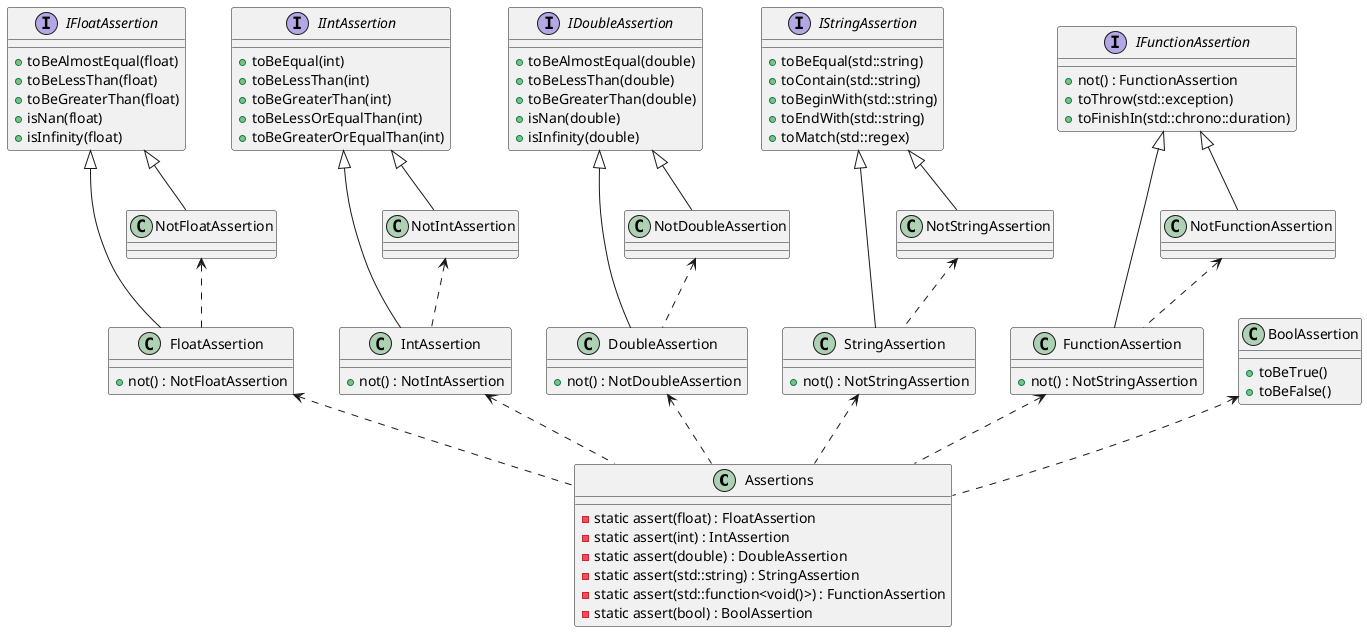 @startuml

class Assertions {
    - static assert(float) : FloatAssertion 
    - static assert(int) : IntAssertion
    - static assert(double) : DoubleAssertion
    - static assert(std::string) : StringAssertion
    - static assert(std::function<void()>) : FunctionAssertion
    - static assert(bool) : BoolAssertion
}

interface IFloatAssertion {
    + toBeAlmostEqual(float)
    + toBeLessThan(float)
    + toBeGreaterThan(float)
    + isNan(float)
    + isInfinity(float)
}

class FloatAssertion {
    + not() : NotFloatAssertion
}

class NotFloatAssertion {
}

interface IIntAssertion {
    + toBeEqual(int)
    + toBeLessThan(int)
    + toBeGreaterThan(int)
    + toBeLessOrEqualThan(int)
    + toBeGreaterOrEqualThan(int)
}

class IntAssertion {
    + not() : NotIntAssertion
}

class NotIntAssertion {
}

interface IDoubleAssertion {
    + toBeAlmostEqual(double)
    + toBeLessThan(double)
    + toBeGreaterThan(double)
    + isNan(double)
    + isInfinity(double)
}

class DoubleAssertion {
    + not() : NotDoubleAssertion
}

class NotDoubleAssertion {
}

interface IStringAssertion {
    + toBeEqual(std::string)
    + toContain(std::string)
    + toBeginWith(std::string)
    + toEndWith(std::string)
    + toMatch(std::regex)
}

class StringAssertion {
    + not() : NotStringAssertion
}

class NotStringAssertion {
}

interface IFunctionAssertion {
    + not() : FunctionAssertion
    + toThrow(std::exception)
    + toFinishIn(std::chrono::duration)
}

class FunctionAssertion {
    + not() : NotStringAssertion
}

class NotFunctionAssertion {
}

class BoolAssertion {
    + toBeTrue()
    + toBeFalse()
}

FloatAssertion <.. Assertions
IntAssertion <.. Assertions
DoubleAssertion <.. Assertions
StringAssertion <.. Assertions
FunctionAssertion <.. Assertions
BoolAssertion <.. Assertions

IFloatAssertion <|-- FloatAssertion
IFloatAssertion <|-- NotFloatAssertion
NotFloatAssertion <.. FloatAssertion

IIntAssertion <|-- IntAssertion
IIntAssertion <|-- NotIntAssertion
NotIntAssertion <.. IntAssertion

IStringAssertion <|-- StringAssertion
IStringAssertion <|-- NotStringAssertion
NotStringAssertion <.. StringAssertion

IDoubleAssertion <|-- DoubleAssertion
IDoubleAssertion <|-- NotDoubleAssertion
NotDoubleAssertion <.. DoubleAssertion

IFunctionAssertion <|-- FunctionAssertion
IFunctionAssertion <|-- NotFunctionAssertion
NotFunctionAssertion <.. FunctionAssertion

@enduml